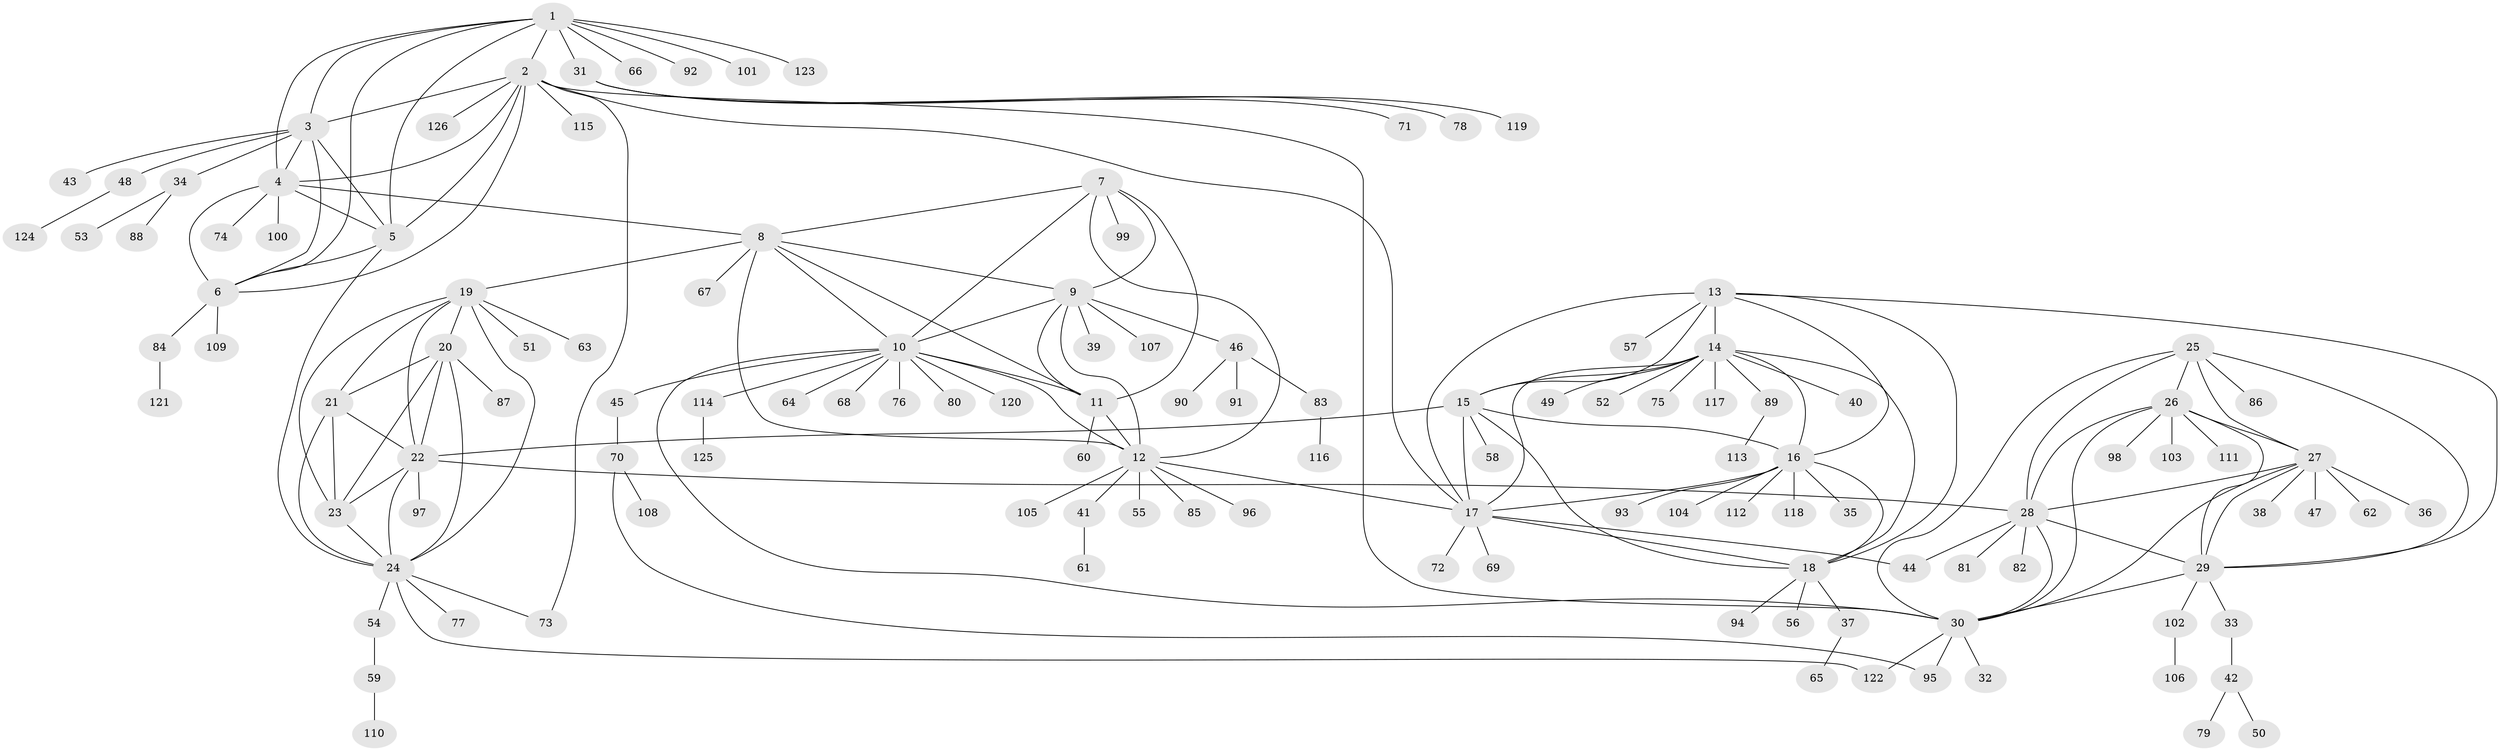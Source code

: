 // coarse degree distribution, {7: 0.06, 6: 0.04, 5: 0.04, 4: 0.02, 11: 0.02, 8: 0.02, 9: 0.04, 2: 0.08, 13: 0.02, 1: 0.66}
// Generated by graph-tools (version 1.1) at 2025/19/03/04/25 18:19:44]
// undirected, 126 vertices, 185 edges
graph export_dot {
graph [start="1"]
  node [color=gray90,style=filled];
  1;
  2;
  3;
  4;
  5;
  6;
  7;
  8;
  9;
  10;
  11;
  12;
  13;
  14;
  15;
  16;
  17;
  18;
  19;
  20;
  21;
  22;
  23;
  24;
  25;
  26;
  27;
  28;
  29;
  30;
  31;
  32;
  33;
  34;
  35;
  36;
  37;
  38;
  39;
  40;
  41;
  42;
  43;
  44;
  45;
  46;
  47;
  48;
  49;
  50;
  51;
  52;
  53;
  54;
  55;
  56;
  57;
  58;
  59;
  60;
  61;
  62;
  63;
  64;
  65;
  66;
  67;
  68;
  69;
  70;
  71;
  72;
  73;
  74;
  75;
  76;
  77;
  78;
  79;
  80;
  81;
  82;
  83;
  84;
  85;
  86;
  87;
  88;
  89;
  90;
  91;
  92;
  93;
  94;
  95;
  96;
  97;
  98;
  99;
  100;
  101;
  102;
  103;
  104;
  105;
  106;
  107;
  108;
  109;
  110;
  111;
  112;
  113;
  114;
  115;
  116;
  117;
  118;
  119;
  120;
  121;
  122;
  123;
  124;
  125;
  126;
  1 -- 2;
  1 -- 3;
  1 -- 4;
  1 -- 5;
  1 -- 6;
  1 -- 31;
  1 -- 66;
  1 -- 92;
  1 -- 101;
  1 -- 123;
  2 -- 3;
  2 -- 4;
  2 -- 5;
  2 -- 6;
  2 -- 17;
  2 -- 30;
  2 -- 73;
  2 -- 115;
  2 -- 126;
  3 -- 4;
  3 -- 5;
  3 -- 6;
  3 -- 34;
  3 -- 43;
  3 -- 48;
  4 -- 5;
  4 -- 6;
  4 -- 8;
  4 -- 74;
  4 -- 100;
  5 -- 6;
  5 -- 24;
  6 -- 84;
  6 -- 109;
  7 -- 8;
  7 -- 9;
  7 -- 10;
  7 -- 11;
  7 -- 12;
  7 -- 99;
  8 -- 9;
  8 -- 10;
  8 -- 11;
  8 -- 12;
  8 -- 19;
  8 -- 67;
  9 -- 10;
  9 -- 11;
  9 -- 12;
  9 -- 39;
  9 -- 46;
  9 -- 107;
  10 -- 11;
  10 -- 12;
  10 -- 30;
  10 -- 45;
  10 -- 64;
  10 -- 68;
  10 -- 76;
  10 -- 80;
  10 -- 114;
  10 -- 120;
  11 -- 12;
  11 -- 60;
  12 -- 17;
  12 -- 41;
  12 -- 55;
  12 -- 85;
  12 -- 96;
  12 -- 105;
  13 -- 14;
  13 -- 15;
  13 -- 16;
  13 -- 17;
  13 -- 18;
  13 -- 29;
  13 -- 57;
  14 -- 15;
  14 -- 16;
  14 -- 17;
  14 -- 18;
  14 -- 40;
  14 -- 49;
  14 -- 52;
  14 -- 75;
  14 -- 89;
  14 -- 117;
  15 -- 16;
  15 -- 17;
  15 -- 18;
  15 -- 22;
  15 -- 58;
  16 -- 17;
  16 -- 18;
  16 -- 35;
  16 -- 93;
  16 -- 104;
  16 -- 112;
  16 -- 118;
  17 -- 18;
  17 -- 44;
  17 -- 69;
  17 -- 72;
  18 -- 37;
  18 -- 56;
  18 -- 94;
  19 -- 20;
  19 -- 21;
  19 -- 22;
  19 -- 23;
  19 -- 24;
  19 -- 51;
  19 -- 63;
  20 -- 21;
  20 -- 22;
  20 -- 23;
  20 -- 24;
  20 -- 87;
  21 -- 22;
  21 -- 23;
  21 -- 24;
  22 -- 23;
  22 -- 24;
  22 -- 28;
  22 -- 97;
  23 -- 24;
  24 -- 54;
  24 -- 73;
  24 -- 77;
  24 -- 122;
  25 -- 26;
  25 -- 27;
  25 -- 28;
  25 -- 29;
  25 -- 30;
  25 -- 86;
  26 -- 27;
  26 -- 28;
  26 -- 29;
  26 -- 30;
  26 -- 98;
  26 -- 103;
  26 -- 111;
  27 -- 28;
  27 -- 29;
  27 -- 30;
  27 -- 36;
  27 -- 38;
  27 -- 47;
  27 -- 62;
  28 -- 29;
  28 -- 30;
  28 -- 44;
  28 -- 81;
  28 -- 82;
  29 -- 30;
  29 -- 33;
  29 -- 102;
  30 -- 32;
  30 -- 95;
  30 -- 122;
  31 -- 71;
  31 -- 78;
  31 -- 119;
  33 -- 42;
  34 -- 53;
  34 -- 88;
  37 -- 65;
  41 -- 61;
  42 -- 50;
  42 -- 79;
  45 -- 70;
  46 -- 83;
  46 -- 90;
  46 -- 91;
  48 -- 124;
  54 -- 59;
  59 -- 110;
  70 -- 95;
  70 -- 108;
  83 -- 116;
  84 -- 121;
  89 -- 113;
  102 -- 106;
  114 -- 125;
}
